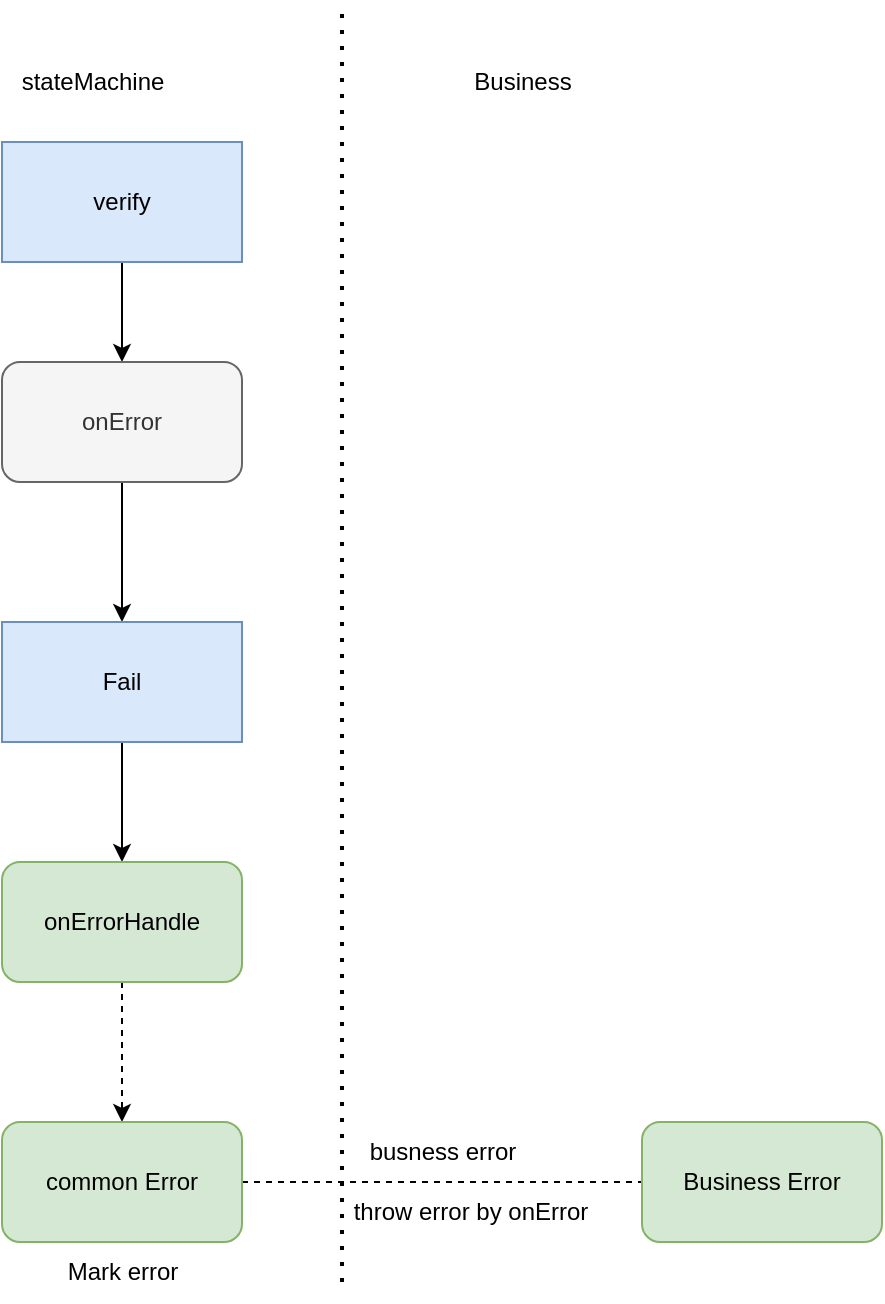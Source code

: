 <mxfile version="20.5.3" type="github">
  <diagram id="G2RMsKauwZals-JYO_71" name="第 1 页">
    <mxGraphModel dx="1426" dy="712" grid="1" gridSize="10" guides="1" tooltips="1" connect="1" arrows="1" fold="1" page="1" pageScale="1" pageWidth="827" pageHeight="1169" math="0" shadow="0">
      <root>
        <mxCell id="0" />
        <mxCell id="1" parent="0" />
        <mxCell id="2yfCEyLP9PYmyf_K8r81-4" value="" style="endArrow=none;dashed=1;html=1;dashPattern=1 3;strokeWidth=2;rounded=0;" parent="1" edge="1">
          <mxGeometry width="50" height="50" relative="1" as="geometry">
            <mxPoint x="350" y="650" as="sourcePoint" />
            <mxPoint x="350" y="10" as="targetPoint" />
          </mxGeometry>
        </mxCell>
        <mxCell id="2yfCEyLP9PYmyf_K8r81-5" value="stateMachine" style="text;html=1;align=center;verticalAlign=middle;resizable=0;points=[];autosize=1;strokeColor=none;fillColor=none;" parent="1" vertex="1">
          <mxGeometry x="180" y="35" width="90" height="30" as="geometry" />
        </mxCell>
        <mxCell id="2yfCEyLP9PYmyf_K8r81-13" value="Business" style="text;html=1;align=center;verticalAlign=middle;resizable=0;points=[];autosize=1;strokeColor=none;fillColor=none;" parent="1" vertex="1">
          <mxGeometry x="405" y="35" width="70" height="30" as="geometry" />
        </mxCell>
        <mxCell id="FXavx8ULrs_xzsZ_7p6Y-5" value="" style="edgeStyle=orthogonalEdgeStyle;rounded=0;orthogonalLoop=1;jettySize=auto;html=1;startArrow=none;" parent="1" source="FXavx8ULrs_xzsZ_7p6Y-8" target="FXavx8ULrs_xzsZ_7p6Y-7" edge="1">
          <mxGeometry relative="1" as="geometry" />
        </mxCell>
        <mxCell id="FXavx8ULrs_xzsZ_7p6Y-10" style="edgeStyle=orthogonalEdgeStyle;rounded=0;orthogonalLoop=1;jettySize=auto;html=1;" parent="1" source="FXavx8ULrs_xzsZ_7p6Y-6" target="FXavx8ULrs_xzsZ_7p6Y-8" edge="1">
          <mxGeometry relative="1" as="geometry" />
        </mxCell>
        <mxCell id="FXavx8ULrs_xzsZ_7p6Y-6" value="verify" style="rounded=0;whiteSpace=wrap;html=1;fontFamily=Helvetica;fontSize=12;fontColor=default;align=center;strokeColor=#6c8ebf;fillColor=#dae8fc;" parent="1" vertex="1">
          <mxGeometry x="180" y="80" width="120" height="60" as="geometry" />
        </mxCell>
        <mxCell id="FXavx8ULrs_xzsZ_7p6Y-12" value="" style="edgeStyle=orthogonalEdgeStyle;rounded=0;orthogonalLoop=1;jettySize=auto;html=1;" parent="1" source="FXavx8ULrs_xzsZ_7p6Y-7" target="FXavx8ULrs_xzsZ_7p6Y-11" edge="1">
          <mxGeometry relative="1" as="geometry" />
        </mxCell>
        <mxCell id="FXavx8ULrs_xzsZ_7p6Y-7" value="Fail" style="rounded=0;whiteSpace=wrap;html=1;fontFamily=Helvetica;fontSize=12;fontColor=default;align=center;strokeColor=#6c8ebf;fillColor=#dae8fc;" parent="1" vertex="1">
          <mxGeometry x="180" y="320" width="120" height="60" as="geometry" />
        </mxCell>
        <mxCell id="FXavx8ULrs_xzsZ_7p6Y-8" value="onError" style="rounded=1;whiteSpace=wrap;html=1;fillColor=#f5f5f5;fontColor=#333333;strokeColor=#666666;" parent="1" vertex="1">
          <mxGeometry x="180" y="190" width="120" height="60" as="geometry" />
        </mxCell>
        <mxCell id="FXavx8ULrs_xzsZ_7p6Y-13" style="edgeStyle=orthogonalEdgeStyle;rounded=0;orthogonalLoop=1;jettySize=auto;html=1;dashed=1;" parent="1" edge="1">
          <mxGeometry relative="1" as="geometry">
            <mxPoint x="530" y="600" as="targetPoint" />
            <mxPoint x="300" y="600" as="sourcePoint" />
          </mxGeometry>
        </mxCell>
        <mxCell id="FXavx8ULrs_xzsZ_7p6Y-16" style="edgeStyle=orthogonalEdgeStyle;rounded=0;orthogonalLoop=1;jettySize=auto;html=1;dashed=1;" parent="1" source="FXavx8ULrs_xzsZ_7p6Y-11" edge="1">
          <mxGeometry relative="1" as="geometry">
            <mxPoint x="240" y="570" as="targetPoint" />
          </mxGeometry>
        </mxCell>
        <mxCell id="FXavx8ULrs_xzsZ_7p6Y-11" value="onErrorHandle" style="whiteSpace=wrap;html=1;rounded=1;fillColor=#d5e8d4;strokeColor=#82b366;" parent="1" vertex="1">
          <mxGeometry x="180" y="440" width="120" height="60" as="geometry" />
        </mxCell>
        <mxCell id="FXavx8ULrs_xzsZ_7p6Y-14" value="busness error" style="text;html=1;align=center;verticalAlign=middle;resizable=0;points=[];autosize=1;strokeColor=none;fillColor=none;" parent="1" vertex="1">
          <mxGeometry x="350" y="570" width="100" height="30" as="geometry" />
        </mxCell>
        <mxCell id="FXavx8ULrs_xzsZ_7p6Y-15" value="throw error by onError" style="text;html=1;align=center;verticalAlign=middle;resizable=0;points=[];autosize=1;strokeColor=none;fillColor=none;" parent="1" vertex="1">
          <mxGeometry x="344" y="600" width="140" height="30" as="geometry" />
        </mxCell>
        <mxCell id="FXavx8ULrs_xzsZ_7p6Y-17" value="Business Error" style="whiteSpace=wrap;html=1;fillColor=#d5e8d4;strokeColor=#82b366;rounded=1;" parent="1" vertex="1">
          <mxGeometry x="500" y="570" width="120" height="60" as="geometry" />
        </mxCell>
        <mxCell id="FXavx8ULrs_xzsZ_7p6Y-18" value="common Error" style="whiteSpace=wrap;html=1;fillColor=#d5e8d4;strokeColor=#82b366;rounded=1;" parent="1" vertex="1">
          <mxGeometry x="180" y="570" width="120" height="60" as="geometry" />
        </mxCell>
        <mxCell id="8jJ6j1buX3vCWYrEaB0E-1" value="Mark error" style="text;html=1;align=center;verticalAlign=middle;resizable=0;points=[];autosize=1;strokeColor=none;fillColor=none;" vertex="1" parent="1">
          <mxGeometry x="200" y="630" width="80" height="30" as="geometry" />
        </mxCell>
      </root>
    </mxGraphModel>
  </diagram>
</mxfile>
